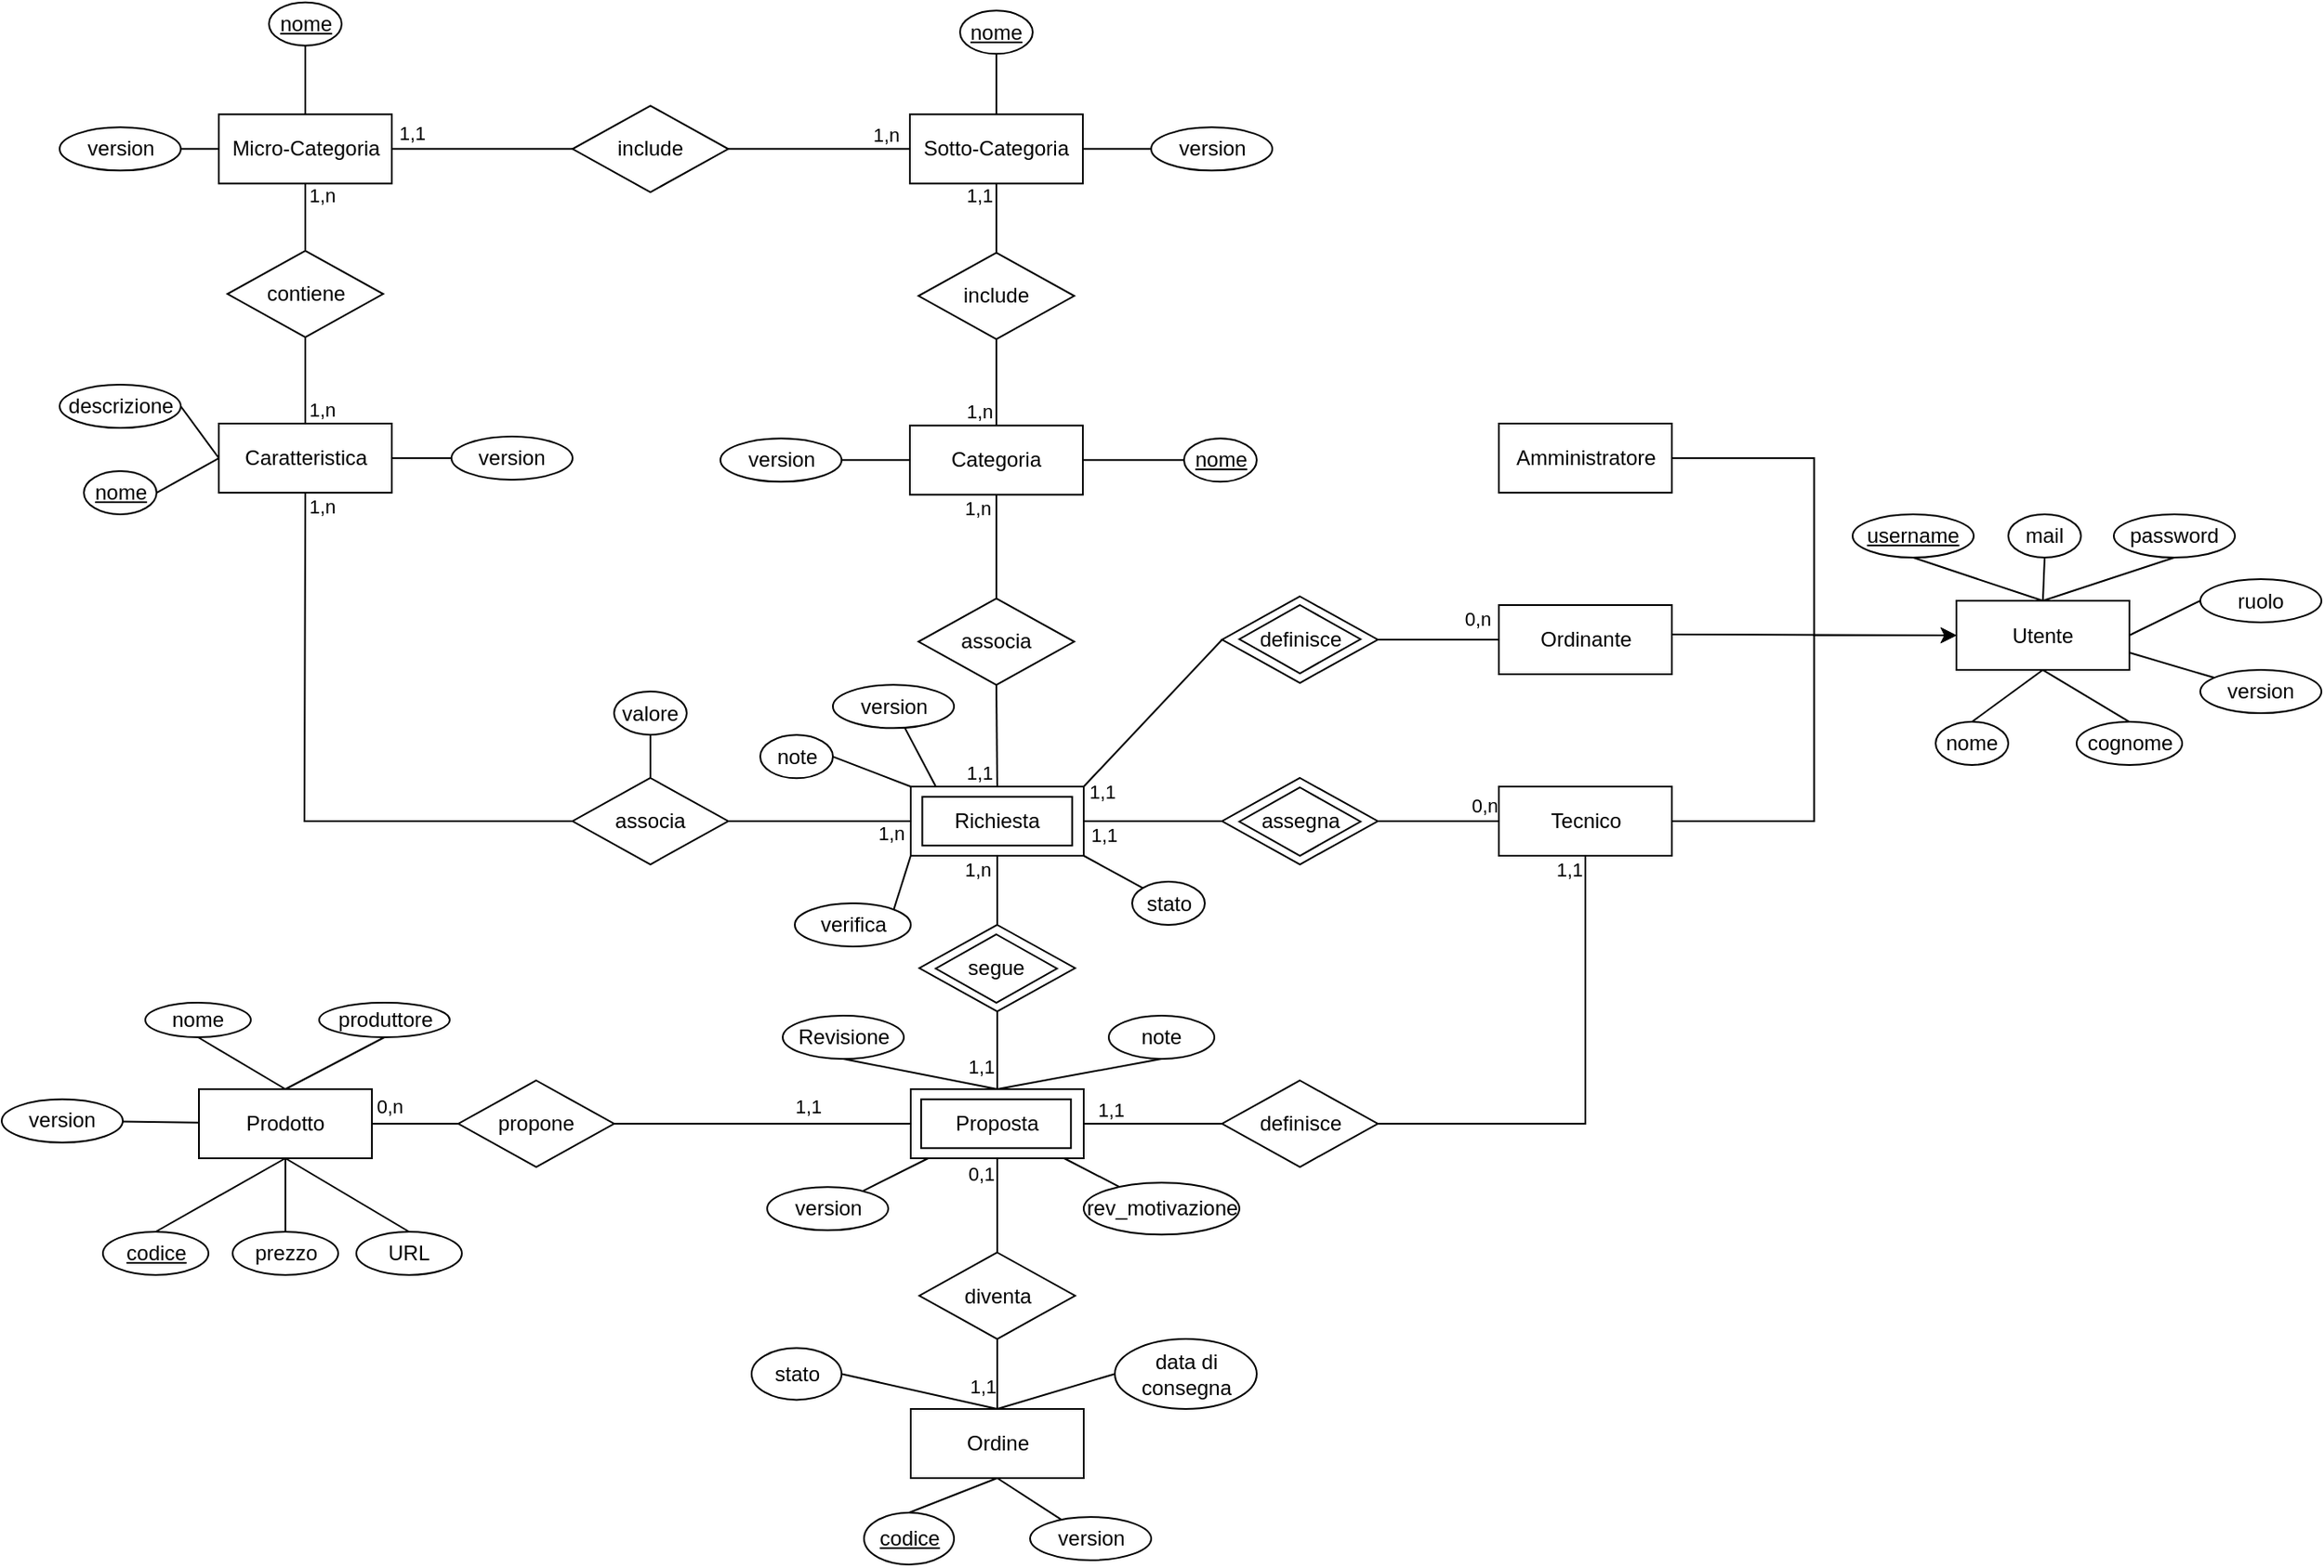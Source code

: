 <mxfile version="24.7.17">
  <diagram name="Pagina-1" id="HjIBQddtPdYiBKTeZB5s">
    <mxGraphModel dx="1717" dy="360" grid="1" gridSize="10" guides="1" tooltips="1" connect="1" arrows="1" fold="1" page="1" pageScale="1" pageWidth="827" pageHeight="1169" math="0" shadow="0">
      <root>
        <mxCell id="0" />
        <mxCell id="1" parent="0" />
        <mxCell id="Ong_fKqzArSQrVqp5oQf-133" value="" style="shape=rhombus;perimeter=rhombusPerimeter;whiteSpace=wrap;html=1;align=center;" parent="1" vertex="1">
          <mxGeometry x="605.5" y="380" width="90" height="50" as="geometry" />
        </mxCell>
        <mxCell id="Ong_fKqzArSQrVqp5oQf-252" style="edgeStyle=orthogonalEdgeStyle;rounded=0;orthogonalLoop=1;jettySize=auto;html=1;entryX=0;entryY=0.5;entryDx=0;entryDy=0;" parent="1" source="Ong_fKqzArSQrVqp5oQf-134" target="Ong_fKqzArSQrVqp5oQf-236" edge="1">
          <mxGeometry relative="1" as="geometry" />
        </mxCell>
        <mxCell id="Ong_fKqzArSQrVqp5oQf-134" value="Tecnico" style="whiteSpace=wrap;html=1;align=center;" parent="1" vertex="1">
          <mxGeometry x="765.5" y="490" width="100" height="40" as="geometry" />
        </mxCell>
        <mxCell id="Ong_fKqzArSQrVqp5oQf-135" value="" style="whiteSpace=wrap;html=1;align=center;" parent="1" vertex="1">
          <mxGeometry x="425.5" y="490" width="100" height="40" as="geometry" />
        </mxCell>
        <mxCell id="Ong_fKqzArSQrVqp5oQf-136" value="" style="whiteSpace=wrap;html=1;align=center;" parent="1" vertex="1">
          <mxGeometry x="425.5" y="665" width="100" height="40" as="geometry" />
        </mxCell>
        <mxCell id="Ong_fKqzArSQrVqp5oQf-137" value="Categoria" style="whiteSpace=wrap;html=1;align=center;" parent="1" vertex="1">
          <mxGeometry x="425" y="281.16" width="100" height="40" as="geometry" />
        </mxCell>
        <mxCell id="Ong_fKqzArSQrVqp5oQf-251" style="edgeStyle=orthogonalEdgeStyle;rounded=0;orthogonalLoop=1;jettySize=auto;html=1;entryX=0;entryY=0.5;entryDx=0;entryDy=0;" parent="1" target="Ong_fKqzArSQrVqp5oQf-236" edge="1">
          <mxGeometry relative="1" as="geometry">
            <mxPoint x="865.5" y="402" as="sourcePoint" />
            <mxPoint x="1030" y="399.51" as="targetPoint" />
          </mxGeometry>
        </mxCell>
        <mxCell id="Ong_fKqzArSQrVqp5oQf-138" value="Ordinante" style="whiteSpace=wrap;html=1;align=center;" parent="1" vertex="1">
          <mxGeometry x="765.5" y="385.01" width="100" height="40" as="geometry" />
        </mxCell>
        <mxCell id="Ong_fKqzArSQrVqp5oQf-139" value="definisce" style="shape=rhombus;perimeter=rhombusPerimeter;whiteSpace=wrap;html=1;align=center;" parent="1" vertex="1">
          <mxGeometry x="605.5" y="660" width="90" height="50" as="geometry" />
        </mxCell>
        <mxCell id="Ong_fKqzArSQrVqp5oQf-140" value="" style="shape=rhombus;perimeter=rhombusPerimeter;whiteSpace=wrap;html=1;align=center;" parent="1" vertex="1">
          <mxGeometry x="605.5" y="485" width="90" height="50" as="geometry" />
        </mxCell>
        <mxCell id="Ong_fKqzArSQrVqp5oQf-141" value="" style="endArrow=none;html=1;rounded=0;exitX=0;exitY=0.5;exitDx=0;exitDy=0;entryX=1;entryY=0.5;entryDx=0;entryDy=0;" parent="1" source="Ong_fKqzArSQrVqp5oQf-138" target="Ong_fKqzArSQrVqp5oQf-133" edge="1">
          <mxGeometry width="50" height="50" relative="1" as="geometry">
            <mxPoint x="769.32" y="430.026" as="sourcePoint" />
            <mxPoint x="856.998" y="420.005" as="targetPoint" />
          </mxGeometry>
        </mxCell>
        <mxCell id="Ong_fKqzArSQrVqp5oQf-142" value="0,n" style="edgeLabel;html=1;align=center;verticalAlign=middle;resizable=0;points=[];" parent="Ong_fKqzArSQrVqp5oQf-141" vertex="1" connectable="0">
          <mxGeometry x="0.08" relative="1" as="geometry">
            <mxPoint x="25" y="-12" as="offset" />
          </mxGeometry>
        </mxCell>
        <mxCell id="Ong_fKqzArSQrVqp5oQf-143" value="" style="endArrow=none;html=1;rounded=0;entryX=0;entryY=0.5;entryDx=0;entryDy=0;exitX=1;exitY=0;exitDx=0;exitDy=0;" parent="1" source="Ong_fKqzArSQrVqp5oQf-135" target="Ong_fKqzArSQrVqp5oQf-133" edge="1">
          <mxGeometry width="50" height="50" relative="1" as="geometry">
            <mxPoint x="927" y="395" as="sourcePoint" />
            <mxPoint x="857" y="495" as="targetPoint" />
          </mxGeometry>
        </mxCell>
        <mxCell id="Ong_fKqzArSQrVqp5oQf-144" value="1,1" style="edgeLabel;html=1;align=center;verticalAlign=middle;resizable=0;points=[];" parent="Ong_fKqzArSQrVqp5oQf-143" vertex="1" connectable="0">
          <mxGeometry x="-0.194" y="2" relative="1" as="geometry">
            <mxPoint x="-21" y="38" as="offset" />
          </mxGeometry>
        </mxCell>
        <mxCell id="Ong_fKqzArSQrVqp5oQf-145" value="" style="endArrow=none;html=1;rounded=0;entryX=1;entryY=0.5;entryDx=0;entryDy=0;exitX=0;exitY=0.5;exitDx=0;exitDy=0;" parent="1" source="Ong_fKqzArSQrVqp5oQf-140" target="Ong_fKqzArSQrVqp5oQf-135" edge="1">
          <mxGeometry width="50" height="50" relative="1" as="geometry">
            <mxPoint x="305.5" y="660" as="sourcePoint" />
            <mxPoint x="355.5" y="610" as="targetPoint" />
          </mxGeometry>
        </mxCell>
        <mxCell id="Ong_fKqzArSQrVqp5oQf-146" value="1,1" style="edgeLabel;html=1;align=center;verticalAlign=middle;resizable=0;points=[];" parent="Ong_fKqzArSQrVqp5oQf-145" vertex="1" connectable="0">
          <mxGeometry x="0.498" y="-3" relative="1" as="geometry">
            <mxPoint x="-9" y="11" as="offset" />
          </mxGeometry>
        </mxCell>
        <mxCell id="Ong_fKqzArSQrVqp5oQf-147" value="" style="endArrow=none;html=1;rounded=0;entryX=1;entryY=0.5;entryDx=0;entryDy=0;exitX=0;exitY=0.5;exitDx=0;exitDy=0;" parent="1" source="Ong_fKqzArSQrVqp5oQf-134" target="Ong_fKqzArSQrVqp5oQf-140" edge="1">
          <mxGeometry width="50" height="50" relative="1" as="geometry">
            <mxPoint x="545.5" y="670" as="sourcePoint" />
            <mxPoint x="595.5" y="620" as="targetPoint" />
          </mxGeometry>
        </mxCell>
        <mxCell id="Ong_fKqzArSQrVqp5oQf-148" value="0,n" style="edgeLabel;html=1;align=center;verticalAlign=middle;resizable=0;points=[];" parent="Ong_fKqzArSQrVqp5oQf-147" vertex="1" connectable="0">
          <mxGeometry x="-0.411" y="-2" relative="1" as="geometry">
            <mxPoint x="12" y="-7" as="offset" />
          </mxGeometry>
        </mxCell>
        <mxCell id="Ong_fKqzArSQrVqp5oQf-149" value="" style="endArrow=none;html=1;rounded=0;entryX=0.5;entryY=1;entryDx=0;entryDy=0;exitX=1;exitY=0.5;exitDx=0;exitDy=0;" parent="1" source="Ong_fKqzArSQrVqp5oQf-139" target="Ong_fKqzArSQrVqp5oQf-134" edge="1">
          <mxGeometry width="50" height="50" relative="1" as="geometry">
            <mxPoint x="565.5" y="670" as="sourcePoint" />
            <mxPoint x="615.5" y="620" as="targetPoint" />
            <Array as="points">
              <mxPoint x="815.5" y="685" />
            </Array>
          </mxGeometry>
        </mxCell>
        <mxCell id="Ong_fKqzArSQrVqp5oQf-150" value="" style="endArrow=none;html=1;rounded=0;entryX=0;entryY=0.5;entryDx=0;entryDy=0;exitX=1;exitY=0.5;exitDx=0;exitDy=0;" parent="1" source="Ong_fKqzArSQrVqp5oQf-136" target="Ong_fKqzArSQrVqp5oQf-139" edge="1">
          <mxGeometry width="50" height="50" relative="1" as="geometry">
            <mxPoint x="565.5" y="670" as="sourcePoint" />
            <mxPoint x="615.5" y="620" as="targetPoint" />
          </mxGeometry>
        </mxCell>
        <mxCell id="Ong_fKqzArSQrVqp5oQf-151" value="associa" style="shape=rhombus;perimeter=rhombusPerimeter;whiteSpace=wrap;html=1;align=center;" parent="1" vertex="1">
          <mxGeometry x="430" y="381.16" width="90" height="50" as="geometry" />
        </mxCell>
        <mxCell id="Ong_fKqzArSQrVqp5oQf-152" value="" style="endArrow=none;html=1;rounded=0;entryX=0.5;entryY=1;entryDx=0;entryDy=0;exitX=0.5;exitY=0;exitDx=0;exitDy=0;" parent="1" source="Ong_fKqzArSQrVqp5oQf-151" target="Ong_fKqzArSQrVqp5oQf-137" edge="1">
          <mxGeometry width="50" height="50" relative="1" as="geometry">
            <mxPoint x="406" y="631.16" as="sourcePoint" />
            <mxPoint x="456" y="581.16" as="targetPoint" />
          </mxGeometry>
        </mxCell>
        <mxCell id="Ong_fKqzArSQrVqp5oQf-153" value="" style="endArrow=none;html=1;rounded=0;entryX=0.5;entryY=1;entryDx=0;entryDy=0;exitX=0.5;exitY=0;exitDx=0;exitDy=0;" parent="1" source="Ong_fKqzArSQrVqp5oQf-135" target="Ong_fKqzArSQrVqp5oQf-151" edge="1">
          <mxGeometry width="50" height="50" relative="1" as="geometry">
            <mxPoint x="474.9" y="490.0" as="sourcePoint" />
            <mxPoint x="456" y="581.16" as="targetPoint" />
          </mxGeometry>
        </mxCell>
        <mxCell id="Ong_fKqzArSQrVqp5oQf-154" value="Caratteristica" style="whiteSpace=wrap;html=1;align=center;" parent="1" vertex="1">
          <mxGeometry x="25.5" y="280.01" width="100" height="40" as="geometry" />
        </mxCell>
        <mxCell id="Ong_fKqzArSQrVqp5oQf-155" value="contiene" style="shape=rhombus;perimeter=rhombusPerimeter;whiteSpace=wrap;html=1;align=center;" parent="1" vertex="1">
          <mxGeometry x="30.5" y="180.01" width="90" height="50" as="geometry" />
        </mxCell>
        <mxCell id="Ong_fKqzArSQrVqp5oQf-156" value="" style="endArrow=none;html=1;rounded=0;entryX=0;entryY=0.5;entryDx=0;entryDy=0;exitX=1;exitY=0.5;exitDx=0;exitDy=0;" parent="1" source="jBhF9IvUYUZAlV3ajCnv-2" target="Ong_fKqzArSQrVqp5oQf-185" edge="1">
          <mxGeometry width="50" height="50" relative="1" as="geometry">
            <mxPoint x="435.5" y="560" as="sourcePoint" />
            <mxPoint x="485.5" y="510" as="targetPoint" />
          </mxGeometry>
        </mxCell>
        <mxCell id="Ong_fKqzArSQrVqp5oQf-157" value="" style="endArrow=none;html=1;rounded=0;entryX=0.5;entryY=0;entryDx=0;entryDy=0;exitX=0.5;exitY=1;exitDx=0;exitDy=0;" parent="1" source="Ong_fKqzArSQrVqp5oQf-155" target="Ong_fKqzArSQrVqp5oQf-154" edge="1">
          <mxGeometry width="50" height="50" relative="1" as="geometry">
            <mxPoint x="295" y="200.01" as="sourcePoint" />
            <mxPoint x="345" y="200.01" as="targetPoint" />
          </mxGeometry>
        </mxCell>
        <mxCell id="Ong_fKqzArSQrVqp5oQf-158" value="" style="shape=rhombus;perimeter=rhombusPerimeter;whiteSpace=wrap;html=1;align=center;" parent="1" vertex="1">
          <mxGeometry x="430.5" y="570" width="90" height="50" as="geometry" />
        </mxCell>
        <mxCell id="Ong_fKqzArSQrVqp5oQf-159" value="" style="endArrow=none;html=1;rounded=0;entryX=0.5;entryY=0;entryDx=0;entryDy=0;exitX=0.5;exitY=1;exitDx=0;exitDy=0;" parent="1" source="Ong_fKqzArSQrVqp5oQf-135" target="Ong_fKqzArSQrVqp5oQf-158" edge="1">
          <mxGeometry width="50" height="50" relative="1" as="geometry">
            <mxPoint x="195.5" y="790" as="sourcePoint" />
            <mxPoint x="195.5" y="540" as="targetPoint" />
          </mxGeometry>
        </mxCell>
        <mxCell id="Ong_fKqzArSQrVqp5oQf-160" value="" style="endArrow=none;html=1;rounded=0;entryX=0.5;entryY=1;entryDx=0;entryDy=0;exitX=0.5;exitY=0;exitDx=0;exitDy=0;" parent="1" source="Ong_fKqzArSQrVqp5oQf-136" target="Ong_fKqzArSQrVqp5oQf-158" edge="1">
          <mxGeometry width="50" height="50" relative="1" as="geometry">
            <mxPoint x="490.5" y="620" as="sourcePoint" />
            <mxPoint x="490.5" y="680" as="targetPoint" />
          </mxGeometry>
        </mxCell>
        <mxCell id="Ong_fKqzArSQrVqp5oQf-250" style="edgeStyle=orthogonalEdgeStyle;rounded=0;orthogonalLoop=1;jettySize=auto;html=1;entryX=0;entryY=0.5;entryDx=0;entryDy=0;" parent="1" source="Ong_fKqzArSQrVqp5oQf-161" target="Ong_fKqzArSQrVqp5oQf-236" edge="1">
          <mxGeometry relative="1" as="geometry">
            <mxPoint x="963" y="410" as="targetPoint" />
          </mxGeometry>
        </mxCell>
        <mxCell id="Ong_fKqzArSQrVqp5oQf-161" value="Amministratore" style="whiteSpace=wrap;html=1;align=center;" parent="1" vertex="1">
          <mxGeometry x="765.5" y="280" width="100" height="40" as="geometry" />
        </mxCell>
        <mxCell id="Ong_fKqzArSQrVqp5oQf-162" value="1,1" style="edgeLabel;html=1;align=center;verticalAlign=middle;resizable=0;points=[];" parent="1" vertex="1" connectable="0">
          <mxGeometry x="804.5" y="541" as="geometry">
            <mxPoint x="1" y="-3" as="offset" />
          </mxGeometry>
        </mxCell>
        <mxCell id="Ong_fKqzArSQrVqp5oQf-163" value="1,1" style="edgeLabel;html=1;align=center;verticalAlign=middle;resizable=0;points=[];" parent="1" vertex="1" connectable="0">
          <mxGeometry x="539.5" y="680" as="geometry">
            <mxPoint x="1" y="-3" as="offset" />
          </mxGeometry>
        </mxCell>
        <mxCell id="Ong_fKqzArSQrVqp5oQf-164" value="1,1" style="edgeLabel;html=1;align=center;verticalAlign=middle;resizable=0;points=[];" parent="1" vertex="1" connectable="0">
          <mxGeometry x="464.5" y="655" as="geometry">
            <mxPoint x="1" y="-3" as="offset" />
          </mxGeometry>
        </mxCell>
        <mxCell id="Ong_fKqzArSQrVqp5oQf-165" value="1,n" style="edgeLabel;html=1;align=center;verticalAlign=middle;resizable=0;points=[];" parent="1" vertex="1" connectable="0">
          <mxGeometry x="469.5" y="539" as="geometry">
            <mxPoint x="-6" y="-1" as="offset" />
          </mxGeometry>
        </mxCell>
        <mxCell id="Ong_fKqzArSQrVqp5oQf-166" value="1,1" style="edgeLabel;html=1;align=center;verticalAlign=middle;resizable=0;points=[];" parent="1" vertex="1" connectable="0">
          <mxGeometry x="464" y="485.16" as="geometry">
            <mxPoint x="1" y="-3" as="offset" />
          </mxGeometry>
        </mxCell>
        <mxCell id="Ong_fKqzArSQrVqp5oQf-167" value="1,n" style="edgeLabel;html=1;align=center;verticalAlign=middle;resizable=0;points=[];" parent="1" vertex="1" connectable="0">
          <mxGeometry x="463" y="332.16" as="geometry">
            <mxPoint x="1" y="-3" as="offset" />
          </mxGeometry>
        </mxCell>
        <mxCell id="Ong_fKqzArSQrVqp5oQf-168" value="1,n" style="edgeLabel;html=1;align=center;verticalAlign=middle;resizable=0;points=[];" parent="1" vertex="1" connectable="0">
          <mxGeometry x="410" y="116.16" as="geometry">
            <mxPoint x="1" y="-3" as="offset" />
          </mxGeometry>
        </mxCell>
        <mxCell id="Ong_fKqzArSQrVqp5oQf-169" value="1,n" style="edgeLabel;html=1;align=center;verticalAlign=middle;resizable=0;points=[];" parent="1" vertex="1" connectable="0">
          <mxGeometry x="84" y="275.01" as="geometry">
            <mxPoint x="1" y="-3" as="offset" />
          </mxGeometry>
        </mxCell>
        <mxCell id="Ong_fKqzArSQrVqp5oQf-170" value="associa" style="shape=rhombus;perimeter=rhombusPerimeter;whiteSpace=wrap;html=1;align=center;" parent="1" vertex="1">
          <mxGeometry x="230" y="485" width="90" height="50" as="geometry" />
        </mxCell>
        <mxCell id="Ong_fKqzArSQrVqp5oQf-171" value="" style="endArrow=none;html=1;rounded=0;entryX=0.5;entryY=1;entryDx=0;entryDy=0;exitX=0;exitY=0.5;exitDx=0;exitDy=0;" parent="1" source="Ong_fKqzArSQrVqp5oQf-170" target="Ong_fKqzArSQrVqp5oQf-154" edge="1">
          <mxGeometry width="50" height="50" relative="1" as="geometry">
            <mxPoint x="199" y="735.01" as="sourcePoint" />
            <mxPoint x="75.0" y="420.01" as="targetPoint" />
            <Array as="points">
              <mxPoint x="75" y="510.01" />
            </Array>
          </mxGeometry>
        </mxCell>
        <mxCell id="Ong_fKqzArSQrVqp5oQf-173" value="Revisione" style="ellipse;whiteSpace=wrap;html=1;align=center;" parent="1" vertex="1">
          <mxGeometry x="351.5" y="622.5" width="70" height="25" as="geometry" />
        </mxCell>
        <mxCell id="Ong_fKqzArSQrVqp5oQf-174" value="" style="endArrow=none;html=1;rounded=0;entryX=0.5;entryY=1;entryDx=0;entryDy=0;exitX=0.5;exitY=0;exitDx=0;exitDy=0;" parent="1" source="Ong_fKqzArSQrVqp5oQf-136" target="Ong_fKqzArSQrVqp5oQf-173" edge="1">
          <mxGeometry width="50" height="50" relative="1" as="geometry">
            <mxPoint x="475.5" y="590" as="sourcePoint" />
            <mxPoint x="525.5" y="540" as="targetPoint" />
          </mxGeometry>
        </mxCell>
        <mxCell id="Ong_fKqzArSQrVqp5oQf-175" value="1,n" style="edgeLabel;html=1;align=center;verticalAlign=middle;resizable=0;points=[];" parent="1" vertex="1" connectable="0">
          <mxGeometry x="84" y="330.52" as="geometry">
            <mxPoint x="1" y="-3" as="offset" />
          </mxGeometry>
        </mxCell>
        <mxCell id="Ong_fKqzArSQrVqp5oQf-176" value="1,n" style="edgeLabel;html=1;align=center;verticalAlign=middle;resizable=0;points=[];" parent="1" vertex="1" connectable="0">
          <mxGeometry x="412.5" y="520" as="geometry">
            <mxPoint x="1" y="-3" as="offset" />
          </mxGeometry>
        </mxCell>
        <mxCell id="Ong_fKqzArSQrVqp5oQf-177" value="nome" style="ellipse;whiteSpace=wrap;html=1;align=center;fontStyle=4" parent="1" vertex="1">
          <mxGeometry x="583.5" y="288.66" width="42" height="25" as="geometry" />
        </mxCell>
        <mxCell id="Ong_fKqzArSQrVqp5oQf-178" value="" style="endArrow=none;html=1;rounded=0;exitX=1;exitY=0.5;exitDx=0;exitDy=0;entryX=0;entryY=0.5;entryDx=0;entryDy=0;" parent="1" source="Ong_fKqzArSQrVqp5oQf-137" target="Ong_fKqzArSQrVqp5oQf-177" edge="1">
          <mxGeometry width="50" height="50" relative="1" as="geometry">
            <mxPoint x="640" y="261.16" as="sourcePoint" />
            <mxPoint x="586.0" y="301.16" as="targetPoint" />
          </mxGeometry>
        </mxCell>
        <mxCell id="Ong_fKqzArSQrVqp5oQf-179" value="nome" style="ellipse;whiteSpace=wrap;html=1;align=center;fontStyle=4" parent="1" vertex="1">
          <mxGeometry x="-52.5" y="307.52" width="42" height="25" as="geometry" />
        </mxCell>
        <mxCell id="Ong_fKqzArSQrVqp5oQf-180" value="" style="endArrow=none;html=1;rounded=0;exitX=0;exitY=0.5;exitDx=0;exitDy=0;entryX=1;entryY=0.5;entryDx=0;entryDy=0;" parent="1" source="Ong_fKqzArSQrVqp5oQf-154" target="Ong_fKqzArSQrVqp5oQf-179" edge="1">
          <mxGeometry width="50" height="50" relative="1" as="geometry">
            <mxPoint x="75" y="305.01" as="sourcePoint" />
            <mxPoint x="194" y="305.01" as="targetPoint" />
          </mxGeometry>
        </mxCell>
        <mxCell id="Ong_fKqzArSQrVqp5oQf-181" value="valore" style="ellipse;whiteSpace=wrap;html=1;align=center;" parent="1" vertex="1">
          <mxGeometry x="254" y="435.01" width="42" height="25" as="geometry" />
        </mxCell>
        <mxCell id="Ong_fKqzArSQrVqp5oQf-182" value="" style="endArrow=none;html=1;rounded=0;exitX=0.5;exitY=0;exitDx=0;exitDy=0;entryX=0.5;entryY=1;entryDx=0;entryDy=0;" parent="1" source="Ong_fKqzArSQrVqp5oQf-170" target="Ong_fKqzArSQrVqp5oQf-181" edge="1">
          <mxGeometry width="50" height="50" relative="1" as="geometry">
            <mxPoint x="290" y="500.01" as="sourcePoint" />
            <mxPoint x="485" y="510.01" as="targetPoint" />
          </mxGeometry>
        </mxCell>
        <mxCell id="Ong_fKqzArSQrVqp5oQf-183" value="verifica" style="ellipse;whiteSpace=wrap;html=1;align=center;" parent="1" vertex="1">
          <mxGeometry x="358.5" y="557.49" width="67" height="25" as="geometry" />
        </mxCell>
        <mxCell id="Ong_fKqzArSQrVqp5oQf-184" value="" style="endArrow=none;html=1;rounded=0;exitX=1;exitY=0;exitDx=0;exitDy=0;entryX=0;entryY=1;entryDx=0;entryDy=0;" parent="1" source="Ong_fKqzArSQrVqp5oQf-183" target="Ong_fKqzArSQrVqp5oQf-135" edge="1">
          <mxGeometry width="50" height="50" relative="1" as="geometry">
            <mxPoint x="825.5" y="500" as="sourcePoint" />
            <mxPoint x="825.5" y="465" as="targetPoint" />
          </mxGeometry>
        </mxCell>
        <mxCell id="Ong_fKqzArSQrVqp5oQf-185" value="Sotto-Categoria" style="whiteSpace=wrap;html=1;align=center;" parent="1" vertex="1">
          <mxGeometry x="425" y="101.16" width="100" height="40" as="geometry" />
        </mxCell>
        <mxCell id="Ong_fKqzArSQrVqp5oQf-186" value="nome" style="ellipse;whiteSpace=wrap;html=1;align=center;fontStyle=4" parent="1" vertex="1">
          <mxGeometry x="454" y="41.16" width="42" height="25" as="geometry" />
        </mxCell>
        <mxCell id="Ong_fKqzArSQrVqp5oQf-187" value="" style="endArrow=none;html=1;rounded=0;exitX=0.5;exitY=0;exitDx=0;exitDy=0;entryX=0.5;entryY=1;entryDx=0;entryDy=0;" parent="1" source="Ong_fKqzArSQrVqp5oQf-185" target="Ong_fKqzArSQrVqp5oQf-186" edge="1">
          <mxGeometry width="50" height="50" relative="1" as="geometry">
            <mxPoint x="549.5" y="126.16" as="sourcePoint" />
            <mxPoint x="694.5" y="116.16" as="targetPoint" />
          </mxGeometry>
        </mxCell>
        <mxCell id="Ong_fKqzArSQrVqp5oQf-188" value="descrizione" style="ellipse;whiteSpace=wrap;html=1;align=center;" parent="1" vertex="1">
          <mxGeometry x="-66.5" y="257.51" width="70" height="25" as="geometry" />
        </mxCell>
        <mxCell id="Ong_fKqzArSQrVqp5oQf-189" value="" style="endArrow=none;html=1;rounded=0;entryX=1;entryY=0.5;entryDx=0;entryDy=0;exitX=0;exitY=0.5;exitDx=0;exitDy=0;" parent="1" source="Ong_fKqzArSQrVqp5oQf-154" target="Ong_fKqzArSQrVqp5oQf-188" edge="1">
          <mxGeometry width="50" height="50" relative="1" as="geometry">
            <mxPoint x="315" y="495.01" as="sourcePoint" />
            <mxPoint x="365" y="445.01" as="targetPoint" />
          </mxGeometry>
        </mxCell>
        <mxCell id="Ong_fKqzArSQrVqp5oQf-190" value="note" style="ellipse;whiteSpace=wrap;html=1;align=center;" parent="1" vertex="1">
          <mxGeometry x="540" y="622.5" width="61" height="25" as="geometry" />
        </mxCell>
        <mxCell id="Ong_fKqzArSQrVqp5oQf-191" value="" style="endArrow=none;html=1;rounded=0;exitX=0.5;exitY=1;exitDx=0;exitDy=0;entryX=0.5;entryY=0;entryDx=0;entryDy=0;" parent="1" source="Ong_fKqzArSQrVqp5oQf-190" target="Ong_fKqzArSQrVqp5oQf-136" edge="1">
          <mxGeometry width="50" height="50" relative="1" as="geometry">
            <mxPoint x="245.5" y="590" as="sourcePoint" />
            <mxPoint x="204.5" y="620" as="targetPoint" />
          </mxGeometry>
        </mxCell>
        <mxCell id="Ong_fKqzArSQrVqp5oQf-192" value="rev_motivazione" style="ellipse;whiteSpace=wrap;html=1;align=center;" parent="1" vertex="1">
          <mxGeometry x="525.5" y="719.13" width="90" height="30" as="geometry" />
        </mxCell>
        <mxCell id="Ong_fKqzArSQrVqp5oQf-193" value="" style="endArrow=none;html=1;rounded=0;" parent="1" source="Ong_fKqzArSQrVqp5oQf-192" target="Ong_fKqzArSQrVqp5oQf-136" edge="1">
          <mxGeometry width="50" height="50" relative="1" as="geometry">
            <mxPoint x="485.5" y="715" as="sourcePoint" />
            <mxPoint x="465.5" y="783" as="targetPoint" />
          </mxGeometry>
        </mxCell>
        <mxCell id="Ong_fKqzArSQrVqp5oQf-194" value="note" style="ellipse;whiteSpace=wrap;html=1;align=center;" parent="1" vertex="1">
          <mxGeometry x="338.5" y="460.16" width="42" height="25" as="geometry" />
        </mxCell>
        <mxCell id="Ong_fKqzArSQrVqp5oQf-195" value="" style="endArrow=none;html=1;rounded=0;exitX=1;exitY=0.5;exitDx=0;exitDy=0;entryX=0;entryY=0;entryDx=0;entryDy=0;" parent="1" source="Ong_fKqzArSQrVqp5oQf-194" target="Ong_fKqzArSQrVqp5oQf-135" edge="1">
          <mxGeometry width="50" height="50" relative="1" as="geometry">
            <mxPoint x="601.5" y="475" as="sourcePoint" />
            <mxPoint x="535.5" y="500" as="targetPoint" />
          </mxGeometry>
        </mxCell>
        <mxCell id="Ong_fKqzArSQrVqp5oQf-196" value="stato" style="ellipse;whiteSpace=wrap;html=1;align=center;" parent="1" vertex="1">
          <mxGeometry x="553.5" y="545" width="42" height="25" as="geometry" />
        </mxCell>
        <mxCell id="Ong_fKqzArSQrVqp5oQf-197" value="" style="endArrow=none;html=1;rounded=0;exitX=1;exitY=1;exitDx=0;exitDy=0;entryX=0;entryY=0;entryDx=0;entryDy=0;" parent="1" source="Ong_fKqzArSQrVqp5oQf-135" target="Ong_fKqzArSQrVqp5oQf-196" edge="1">
          <mxGeometry width="50" height="50" relative="1" as="geometry">
            <mxPoint x="395.5" y="475" as="sourcePoint" />
            <mxPoint x="435.5" y="500" as="targetPoint" />
          </mxGeometry>
        </mxCell>
        <mxCell id="Ong_fKqzArSQrVqp5oQf-198" value="include" style="shape=rhombus;perimeter=rhombusPerimeter;whiteSpace=wrap;html=1;align=center;" parent="1" vertex="1">
          <mxGeometry x="430" y="181.16" width="90" height="50" as="geometry" />
        </mxCell>
        <mxCell id="Ong_fKqzArSQrVqp5oQf-199" value="" style="endArrow=none;html=1;rounded=0;entryX=0.5;entryY=1;entryDx=0;entryDy=0;exitX=0.5;exitY=0;exitDx=0;exitDy=0;" parent="1" source="Ong_fKqzArSQrVqp5oQf-198" target="Ong_fKqzArSQrVqp5oQf-185" edge="1">
          <mxGeometry width="50" height="50" relative="1" as="geometry">
            <mxPoint x="662" y="491.16" as="sourcePoint" />
            <mxPoint x="731" y="181.16" as="targetPoint" />
          </mxGeometry>
        </mxCell>
        <mxCell id="Ong_fKqzArSQrVqp5oQf-200" value="" style="endArrow=none;html=1;rounded=0;entryX=0.5;entryY=1;entryDx=0;entryDy=0;exitX=0.5;exitY=0;exitDx=0;exitDy=0;" parent="1" source="Ong_fKqzArSQrVqp5oQf-137" target="Ong_fKqzArSQrVqp5oQf-198" edge="1">
          <mxGeometry width="50" height="50" relative="1" as="geometry">
            <mxPoint x="731" y="350.16" as="sourcePoint" />
            <mxPoint x="712" y="441.16" as="targetPoint" />
          </mxGeometry>
        </mxCell>
        <mxCell id="Ong_fKqzArSQrVqp5oQf-201" value="1,n" style="edgeLabel;html=1;align=center;verticalAlign=middle;resizable=0;points=[];" parent="1" vertex="1" connectable="0">
          <mxGeometry x="464" y="276.16" as="geometry">
            <mxPoint x="1" y="-3" as="offset" />
          </mxGeometry>
        </mxCell>
        <mxCell id="Ong_fKqzArSQrVqp5oQf-202" value="1,1" style="edgeLabel;html=1;align=center;verticalAlign=middle;resizable=0;points=[];" parent="1" vertex="1" connectable="0">
          <mxGeometry x="464" y="151.16" as="geometry">
            <mxPoint x="1" y="-3" as="offset" />
          </mxGeometry>
        </mxCell>
        <mxCell id="Ong_fKqzArSQrVqp5oQf-203" value="Prodotto" style="whiteSpace=wrap;html=1;align=center;" parent="1" vertex="1">
          <mxGeometry x="14" y="665" width="100" height="40" as="geometry" />
        </mxCell>
        <mxCell id="Ong_fKqzArSQrVqp5oQf-204" value="nome" style="ellipse;whiteSpace=wrap;html=1;align=center;" parent="1" vertex="1">
          <mxGeometry x="-17" y="615" width="61" height="20" as="geometry" />
        </mxCell>
        <mxCell id="Ong_fKqzArSQrVqp5oQf-205" value="produttore" style="ellipse;whiteSpace=wrap;html=1;align=center;" parent="1" vertex="1">
          <mxGeometry x="83.5" y="615" width="75.5" height="20" as="geometry" />
        </mxCell>
        <mxCell id="Ong_fKqzArSQrVqp5oQf-206" value="codice" style="ellipse;whiteSpace=wrap;html=1;align=center;fontStyle=4" parent="1" vertex="1">
          <mxGeometry x="-41.5" y="747.5" width="61" height="25" as="geometry" />
        </mxCell>
        <mxCell id="Ong_fKqzArSQrVqp5oQf-207" value="prezzo" style="ellipse;whiteSpace=wrap;html=1;align=center;" parent="1" vertex="1">
          <mxGeometry x="33.5" y="747.5" width="61" height="25" as="geometry" />
        </mxCell>
        <mxCell id="Ong_fKqzArSQrVqp5oQf-208" value="URL" style="ellipse;whiteSpace=wrap;html=1;align=center;" parent="1" vertex="1">
          <mxGeometry x="105" y="747.5" width="61" height="25" as="geometry" />
        </mxCell>
        <mxCell id="Ong_fKqzArSQrVqp5oQf-209" value="" style="endArrow=none;html=1;rounded=0;exitX=0.5;exitY=0;exitDx=0;exitDy=0;entryX=0.5;entryY=1;entryDx=0;entryDy=0;" parent="1" source="Ong_fKqzArSQrVqp5oQf-203" target="Ong_fKqzArSQrVqp5oQf-205" edge="1">
          <mxGeometry width="50" height="50" relative="1" as="geometry">
            <mxPoint x="-206" y="550" as="sourcePoint" />
            <mxPoint x="-247" y="580" as="targetPoint" />
          </mxGeometry>
        </mxCell>
        <mxCell id="Ong_fKqzArSQrVqp5oQf-210" value="" style="endArrow=none;html=1;rounded=0;exitX=0.5;exitY=1;exitDx=0;exitDy=0;entryX=0.5;entryY=0;entryDx=0;entryDy=0;" parent="1" source="Ong_fKqzArSQrVqp5oQf-203" target="Ong_fKqzArSQrVqp5oQf-206" edge="1">
          <mxGeometry width="50" height="50" relative="1" as="geometry">
            <mxPoint x="-196" y="560" as="sourcePoint" />
            <mxPoint x="-237" y="590" as="targetPoint" />
          </mxGeometry>
        </mxCell>
        <mxCell id="Ong_fKqzArSQrVqp5oQf-211" value="" style="endArrow=none;html=1;rounded=0;exitX=0.5;exitY=0;exitDx=0;exitDy=0;entryX=0.5;entryY=1;entryDx=0;entryDy=0;" parent="1" source="Ong_fKqzArSQrVqp5oQf-207" target="Ong_fKqzArSQrVqp5oQf-203" edge="1">
          <mxGeometry width="50" height="50" relative="1" as="geometry">
            <mxPoint x="-186" y="570" as="sourcePoint" />
            <mxPoint x="-227" y="600" as="targetPoint" />
          </mxGeometry>
        </mxCell>
        <mxCell id="Ong_fKqzArSQrVqp5oQf-212" value="" style="endArrow=none;html=1;rounded=0;exitX=0.5;exitY=1;exitDx=0;exitDy=0;entryX=0.5;entryY=0;entryDx=0;entryDy=0;" parent="1" source="Ong_fKqzArSQrVqp5oQf-203" target="Ong_fKqzArSQrVqp5oQf-208" edge="1">
          <mxGeometry width="50" height="50" relative="1" as="geometry">
            <mxPoint x="-176" y="580" as="sourcePoint" />
            <mxPoint x="-217" y="610" as="targetPoint" />
          </mxGeometry>
        </mxCell>
        <mxCell id="Ong_fKqzArSQrVqp5oQf-213" value="propone" style="shape=rhombus;perimeter=rhombusPerimeter;whiteSpace=wrap;html=1;align=center;" parent="1" vertex="1">
          <mxGeometry x="164" y="660" width="90" height="50" as="geometry" />
        </mxCell>
        <mxCell id="Ong_fKqzArSQrVqp5oQf-214" value="" style="endArrow=none;html=1;rounded=0;exitX=1;exitY=0.5;exitDx=0;exitDy=0;entryX=0;entryY=0.5;entryDx=0;entryDy=0;" parent="1" source="Ong_fKqzArSQrVqp5oQf-203" target="Ong_fKqzArSQrVqp5oQf-213" edge="1">
          <mxGeometry width="50" height="50" relative="1" as="geometry">
            <mxPoint x="114" y="685" as="sourcePoint" />
            <mxPoint x="233.998" y="754.995" as="targetPoint" />
          </mxGeometry>
        </mxCell>
        <mxCell id="Ong_fKqzArSQrVqp5oQf-215" value="0,n" style="edgeLabel;html=1;align=center;verticalAlign=middle;resizable=0;points=[];" parent="Ong_fKqzArSQrVqp5oQf-214" vertex="1" connectable="0">
          <mxGeometry x="0.08" relative="1" as="geometry">
            <mxPoint x="-17" y="-10" as="offset" />
          </mxGeometry>
        </mxCell>
        <mxCell id="Ong_fKqzArSQrVqp5oQf-216" value="" style="endArrow=none;html=1;rounded=0;entryX=1;entryY=0.5;entryDx=0;entryDy=0;exitX=0;exitY=0.5;exitDx=0;exitDy=0;" parent="1" source="Ong_fKqzArSQrVqp5oQf-136" target="Ong_fKqzArSQrVqp5oQf-213" edge="1">
          <mxGeometry width="50" height="50" relative="1" as="geometry">
            <mxPoint x="425.5" y="685" as="sourcePoint" />
            <mxPoint x="355.5" y="785" as="targetPoint" />
          </mxGeometry>
        </mxCell>
        <mxCell id="Ong_fKqzArSQrVqp5oQf-217" value="1,1" style="edgeLabel;html=1;align=center;verticalAlign=middle;resizable=0;points=[];" parent="Ong_fKqzArSQrVqp5oQf-216" vertex="1" connectable="0">
          <mxGeometry x="-0.194" y="2" relative="1" as="geometry">
            <mxPoint x="9" y="-12" as="offset" />
          </mxGeometry>
        </mxCell>
        <mxCell id="Ong_fKqzArSQrVqp5oQf-218" value="" style="endArrow=none;html=1;rounded=0;entryX=0.5;entryY=1;entryDx=0;entryDy=0;exitX=0.5;exitY=0;exitDx=0;exitDy=0;" parent="1" source="Ong_fKqzArSQrVqp5oQf-203" target="Ong_fKqzArSQrVqp5oQf-204" edge="1">
          <mxGeometry width="50" height="50" relative="1" as="geometry">
            <mxPoint x="64" y="640" as="sourcePoint" />
            <mxPoint x="131" y="645" as="targetPoint" />
          </mxGeometry>
        </mxCell>
        <mxCell id="Ong_fKqzArSQrVqp5oQf-219" value="definisce" style="shape=rhombus;perimeter=rhombusPerimeter;whiteSpace=wrap;html=1;align=center;" parent="1" vertex="1">
          <mxGeometry x="615.5" y="385" width="70" height="39.5" as="geometry" />
        </mxCell>
        <mxCell id="Ong_fKqzArSQrVqp5oQf-220" value="assegna" style="shape=rhombus;perimeter=rhombusPerimeter;whiteSpace=wrap;html=1;align=center;" parent="1" vertex="1">
          <mxGeometry x="615.5" y="490.5" width="70" height="39.5" as="geometry" />
        </mxCell>
        <mxCell id="Ong_fKqzArSQrVqp5oQf-221" value="Richiesta" style="whiteSpace=wrap;html=1;align=center;" parent="1" vertex="1">
          <mxGeometry x="432.19" y="495.87" width="86.62" height="28.25" as="geometry" />
        </mxCell>
        <mxCell id="Ong_fKqzArSQrVqp5oQf-222" value="Proposta" style="whiteSpace=wrap;html=1;align=center;" parent="1" vertex="1">
          <mxGeometry x="431.5" y="670.88" width="86.62" height="28.25" as="geometry" />
        </mxCell>
        <mxCell id="Ong_fKqzArSQrVqp5oQf-223" value="segue" style="shape=rhombus;perimeter=rhombusPerimeter;whiteSpace=wrap;html=1;align=center;" parent="1" vertex="1">
          <mxGeometry x="440" y="575.5" width="70" height="39.5" as="geometry" />
        </mxCell>
        <mxCell id="Ong_fKqzArSQrVqp5oQf-224" value="Ordine" style="whiteSpace=wrap;html=1;align=center;" parent="1" vertex="1">
          <mxGeometry x="425.5" y="850" width="100" height="40" as="geometry" />
        </mxCell>
        <mxCell id="Ong_fKqzArSQrVqp5oQf-225" value="diventa" style="shape=rhombus;perimeter=rhombusPerimeter;whiteSpace=wrap;html=1;align=center;" parent="1" vertex="1">
          <mxGeometry x="430.5" y="759.5" width="90" height="50" as="geometry" />
        </mxCell>
        <mxCell id="Ong_fKqzArSQrVqp5oQf-226" value="" style="endArrow=none;html=1;rounded=0;entryX=0.5;entryY=0;entryDx=0;entryDy=0;exitX=0.5;exitY=1;exitDx=0;exitDy=0;" parent="1" source="Ong_fKqzArSQrVqp5oQf-136" target="Ong_fKqzArSQrVqp5oQf-225" edge="1">
          <mxGeometry width="50" height="50" relative="1" as="geometry">
            <mxPoint x="535.5" y="695" as="sourcePoint" />
            <mxPoint x="605.5" y="695" as="targetPoint" />
          </mxGeometry>
        </mxCell>
        <mxCell id="Ong_fKqzArSQrVqp5oQf-227" value="" style="endArrow=none;html=1;rounded=0;entryX=0.5;entryY=1;entryDx=0;entryDy=0;exitX=0.5;exitY=0;exitDx=0;exitDy=0;" parent="1" source="Ong_fKqzArSQrVqp5oQf-224" target="Ong_fKqzArSQrVqp5oQf-225" edge="1">
          <mxGeometry width="50" height="50" relative="1" as="geometry">
            <mxPoint x="485.5" y="715" as="sourcePoint" />
            <mxPoint x="485.5" y="783" as="targetPoint" />
          </mxGeometry>
        </mxCell>
        <mxCell id="Ong_fKqzArSQrVqp5oQf-228" value="data di consegna" style="ellipse;whiteSpace=wrap;html=1;align=center;" parent="1" vertex="1">
          <mxGeometry x="543.5" y="809.5" width="82" height="40.5" as="geometry" />
        </mxCell>
        <mxCell id="Ong_fKqzArSQrVqp5oQf-229" value="stato" style="ellipse;whiteSpace=wrap;html=1;align=center;" parent="1" vertex="1">
          <mxGeometry x="333.5" y="814.75" width="52" height="30" as="geometry" />
        </mxCell>
        <mxCell id="Ong_fKqzArSQrVqp5oQf-230" value="" style="endArrow=none;html=1;rounded=0;entryX=1;entryY=0.5;entryDx=0;entryDy=0;exitX=0.5;exitY=0;exitDx=0;exitDy=0;" parent="1" source="Ong_fKqzArSQrVqp5oQf-224" target="Ong_fKqzArSQrVqp5oQf-229" edge="1">
          <mxGeometry width="50" height="50" relative="1" as="geometry">
            <mxPoint x="435.5" y="695" as="sourcePoint" />
            <mxPoint x="385.5" y="695" as="targetPoint" />
          </mxGeometry>
        </mxCell>
        <mxCell id="Ong_fKqzArSQrVqp5oQf-231" value="0,1" style="edgeLabel;html=1;align=center;verticalAlign=middle;resizable=0;points=[];" parent="Ong_fKqzArSQrVqp5oQf-230" vertex="1" connectable="0">
          <mxGeometry x="-0.194" y="2" relative="1" as="geometry">
            <mxPoint x="27" y="-130" as="offset" />
          </mxGeometry>
        </mxCell>
        <mxCell id="Ong_fKqzArSQrVqp5oQf-232" value="" style="endArrow=none;html=1;rounded=0;entryX=0.5;entryY=0;entryDx=0;entryDy=0;exitX=0;exitY=0.5;exitDx=0;exitDy=0;" parent="1" source="Ong_fKqzArSQrVqp5oQf-228" target="Ong_fKqzArSQrVqp5oQf-224" edge="1">
          <mxGeometry width="50" height="50" relative="1" as="geometry">
            <mxPoint x="485.5" y="860" as="sourcePoint" />
            <mxPoint x="395.5" y="840" as="targetPoint" />
          </mxGeometry>
        </mxCell>
        <mxCell id="Ong_fKqzArSQrVqp5oQf-233" value="1,1" style="edgeLabel;html=1;align=center;verticalAlign=middle;resizable=0;points=[];" parent="Ong_fKqzArSQrVqp5oQf-232" vertex="1" connectable="0">
          <mxGeometry x="-0.194" y="2" relative="1" as="geometry">
            <mxPoint x="-50" y="-3" as="offset" />
          </mxGeometry>
        </mxCell>
        <mxCell id="Ong_fKqzArSQrVqp5oQf-234" value="&lt;u&gt;codice&lt;/u&gt;" style="ellipse;whiteSpace=wrap;html=1;align=center;" parent="1" vertex="1">
          <mxGeometry x="398.5" y="910" width="52" height="30" as="geometry" />
        </mxCell>
        <mxCell id="Ong_fKqzArSQrVqp5oQf-235" value="" style="endArrow=none;html=1;rounded=0;entryX=0.5;entryY=1;entryDx=0;entryDy=0;exitX=0.5;exitY=0;exitDx=0;exitDy=0;" parent="1" source="Ong_fKqzArSQrVqp5oQf-234" target="Ong_fKqzArSQrVqp5oQf-224" edge="1">
          <mxGeometry width="50" height="50" relative="1" as="geometry">
            <mxPoint x="485.5" y="715" as="sourcePoint" />
            <mxPoint x="485.5" y="770" as="targetPoint" />
          </mxGeometry>
        </mxCell>
        <mxCell id="Ong_fKqzArSQrVqp5oQf-236" value="Utente" style="whiteSpace=wrap;html=1;align=center;" parent="1" vertex="1">
          <mxGeometry x="1030" y="382.51" width="100" height="40" as="geometry" />
        </mxCell>
        <mxCell id="Ong_fKqzArSQrVqp5oQf-239" value="username" style="ellipse;whiteSpace=wrap;html=1;align=center;fontStyle=4" parent="1" vertex="1">
          <mxGeometry x="970" y="332.51" width="70" height="25" as="geometry" />
        </mxCell>
        <mxCell id="Ong_fKqzArSQrVqp5oQf-240" value="password" style="ellipse;whiteSpace=wrap;html=1;align=center;" parent="1" vertex="1">
          <mxGeometry x="1121" y="332.51" width="70" height="25" as="geometry" />
        </mxCell>
        <mxCell id="Ong_fKqzArSQrVqp5oQf-241" value="" style="endArrow=none;html=1;rounded=0;exitX=0.5;exitY=0;exitDx=0;exitDy=0;entryX=0.5;entryY=1;entryDx=0;entryDy=0;" parent="1" source="Ong_fKqzArSQrVqp5oQf-236" target="Ong_fKqzArSQrVqp5oQf-239" edge="1">
          <mxGeometry width="50" height="50" relative="1" as="geometry">
            <mxPoint x="1140" y="412.51" as="sourcePoint" />
            <mxPoint x="1190" y="412.51" as="targetPoint" />
          </mxGeometry>
        </mxCell>
        <mxCell id="Ong_fKqzArSQrVqp5oQf-242" value="" style="endArrow=none;html=1;rounded=0;exitX=0.5;exitY=1;exitDx=0;exitDy=0;entryX=0.5;entryY=0;entryDx=0;entryDy=0;" parent="1" source="Ong_fKqzArSQrVqp5oQf-240" target="Ong_fKqzArSQrVqp5oQf-236" edge="1">
          <mxGeometry width="50" height="50" relative="1" as="geometry">
            <mxPoint x="1090" y="392.51" as="sourcePoint" />
            <mxPoint x="1037" y="367.51" as="targetPoint" />
          </mxGeometry>
        </mxCell>
        <mxCell id="Ong_fKqzArSQrVqp5oQf-243" value="mail" style="ellipse;whiteSpace=wrap;html=1;align=center;" parent="1" vertex="1">
          <mxGeometry x="1060" y="332.51" width="42" height="25" as="geometry" />
        </mxCell>
        <mxCell id="Ong_fKqzArSQrVqp5oQf-244" value="" style="endArrow=none;html=1;rounded=0;exitX=0.5;exitY=0;exitDx=0;exitDy=0;entryX=0.5;entryY=1;entryDx=0;entryDy=0;" parent="1" source="Ong_fKqzArSQrVqp5oQf-236" target="Ong_fKqzArSQrVqp5oQf-243" edge="1">
          <mxGeometry width="50" height="50" relative="1" as="geometry">
            <mxPoint x="1000" y="382.51" as="sourcePoint" />
            <mxPoint x="1110" y="412.51" as="targetPoint" />
          </mxGeometry>
        </mxCell>
        <mxCell id="Ong_fKqzArSQrVqp5oQf-245" value="nome" style="ellipse;whiteSpace=wrap;html=1;align=center;" parent="1" vertex="1">
          <mxGeometry x="1018" y="452.51" width="42" height="25" as="geometry" />
        </mxCell>
        <mxCell id="Ong_fKqzArSQrVqp5oQf-246" value="cognome" style="ellipse;whiteSpace=wrap;html=1;align=center;" parent="1" vertex="1">
          <mxGeometry x="1099.5" y="452.51" width="61" height="25" as="geometry" />
        </mxCell>
        <mxCell id="Ong_fKqzArSQrVqp5oQf-247" value="" style="endArrow=none;html=1;rounded=0;exitX=0.5;exitY=1;exitDx=0;exitDy=0;entryX=0.5;entryY=0;entryDx=0;entryDy=0;" parent="1" source="Ong_fKqzArSQrVqp5oQf-236" target="Ong_fKqzArSQrVqp5oQf-245" edge="1">
          <mxGeometry width="50" height="50" relative="1" as="geometry">
            <mxPoint x="1090" y="392.51" as="sourcePoint" />
            <mxPoint x="971" y="367.51" as="targetPoint" />
          </mxGeometry>
        </mxCell>
        <mxCell id="Ong_fKqzArSQrVqp5oQf-248" value="" style="endArrow=none;html=1;rounded=0;exitX=0.5;exitY=1;exitDx=0;exitDy=0;entryX=0.5;entryY=0;entryDx=0;entryDy=0;" parent="1" source="Ong_fKqzArSQrVqp5oQf-236" target="Ong_fKqzArSQrVqp5oQf-246" edge="1">
          <mxGeometry width="50" height="50" relative="1" as="geometry">
            <mxPoint x="1100" y="402.51" as="sourcePoint" />
            <mxPoint x="981" y="377.51" as="targetPoint" />
          </mxGeometry>
        </mxCell>
        <mxCell id="Ong_fKqzArSQrVqp5oQf-253" value="ruolo" style="ellipse;whiteSpace=wrap;html=1;align=center;" parent="1" vertex="1">
          <mxGeometry x="1171" y="370" width="70" height="25" as="geometry" />
        </mxCell>
        <mxCell id="Ong_fKqzArSQrVqp5oQf-254" value="" style="endArrow=none;html=1;rounded=0;exitX=0;exitY=0.5;exitDx=0;exitDy=0;entryX=1;entryY=0.5;entryDx=0;entryDy=0;" parent="1" source="Ong_fKqzArSQrVqp5oQf-253" target="Ong_fKqzArSQrVqp5oQf-236" edge="1">
          <mxGeometry width="50" height="50" relative="1" as="geometry">
            <mxPoint x="1176" y="402.51" as="sourcePoint" />
            <mxPoint x="1153" y="435.5" as="targetPoint" />
          </mxGeometry>
        </mxCell>
        <mxCell id="jBhF9IvUYUZAlV3ajCnv-3" value="" style="endArrow=none;html=1;rounded=0;entryX=0;entryY=0.5;entryDx=0;entryDy=0;exitX=1;exitY=0.5;exitDx=0;exitDy=0;" parent="1" source="jBhF9IvUYUZAlV3ajCnv-4" target="jBhF9IvUYUZAlV3ajCnv-2" edge="1">
          <mxGeometry width="50" height="50" relative="1" as="geometry">
            <mxPoint x="131" y="120.01" as="sourcePoint" />
            <mxPoint x="261" y="120.01" as="targetPoint" />
          </mxGeometry>
        </mxCell>
        <mxCell id="jBhF9IvUYUZAlV3ajCnv-2" value="include" style="shape=rhombus;perimeter=rhombusPerimeter;whiteSpace=wrap;html=1;align=center;" parent="1" vertex="1">
          <mxGeometry x="230" y="96.16" width="90" height="50" as="geometry" />
        </mxCell>
        <mxCell id="jBhF9IvUYUZAlV3ajCnv-5" value="" style="endArrow=none;html=1;rounded=0;entryX=0.5;entryY=1;entryDx=0;entryDy=0;exitX=0.5;exitY=0;exitDx=0;exitDy=0;" parent="1" source="Ong_fKqzArSQrVqp5oQf-155" target="jBhF9IvUYUZAlV3ajCnv-4" edge="1">
          <mxGeometry width="50" height="50" relative="1" as="geometry">
            <mxPoint x="131" y="120.01" as="sourcePoint" />
            <mxPoint x="346" y="120.01" as="targetPoint" />
          </mxGeometry>
        </mxCell>
        <mxCell id="jBhF9IvUYUZAlV3ajCnv-4" value="Micro-Categoria" style="whiteSpace=wrap;html=1;align=center;" parent="1" vertex="1">
          <mxGeometry x="25.5" y="101.16" width="100" height="40" as="geometry" />
        </mxCell>
        <mxCell id="jBhF9IvUYUZAlV3ajCnv-9" value="1,1" style="edgeLabel;html=1;align=center;verticalAlign=middle;resizable=0;points=[];" parent="1" vertex="1" connectable="0">
          <mxGeometry x="136" y="115.01" as="geometry">
            <mxPoint x="1" y="-3" as="offset" />
          </mxGeometry>
        </mxCell>
        <mxCell id="jBhF9IvUYUZAlV3ajCnv-10" value="1,n" style="edgeLabel;html=1;align=center;verticalAlign=middle;resizable=0;points=[];" parent="1" vertex="1" connectable="0">
          <mxGeometry x="84" y="151.01" as="geometry">
            <mxPoint x="1" y="-3" as="offset" />
          </mxGeometry>
        </mxCell>
        <mxCell id="jBhF9IvUYUZAlV3ajCnv-12" value="" style="endArrow=none;html=1;rounded=0;entryX=1;entryY=0.5;entryDx=0;entryDy=0;exitX=0;exitY=0.5;exitDx=0;exitDy=0;" parent="1" source="Ong_fKqzArSQrVqp5oQf-135" target="Ong_fKqzArSQrVqp5oQf-170" edge="1">
          <mxGeometry width="50" height="50" relative="1" as="geometry">
            <mxPoint x="525" y="390" as="sourcePoint" />
            <mxPoint x="525" y="330" as="targetPoint" />
          </mxGeometry>
        </mxCell>
        <mxCell id="jBhF9IvUYUZAlV3ajCnv-18" value="nome" style="ellipse;whiteSpace=wrap;html=1;align=center;fontStyle=4" parent="1" vertex="1">
          <mxGeometry x="54.5" y="36.32" width="42" height="25" as="geometry" />
        </mxCell>
        <mxCell id="jBhF9IvUYUZAlV3ajCnv-19" value="" style="endArrow=none;html=1;rounded=0;entryX=0.5;entryY=1;entryDx=0;entryDy=0;exitX=0.5;exitY=0;exitDx=0;exitDy=0;" parent="1" source="jBhF9IvUYUZAlV3ajCnv-4" target="jBhF9IvUYUZAlV3ajCnv-18" edge="1">
          <mxGeometry width="50" height="50" relative="1" as="geometry">
            <mxPoint x="77.5" y="101.16" as="sourcePoint" />
            <mxPoint x="295" y="111.32" as="targetPoint" />
          </mxGeometry>
        </mxCell>
        <mxCell id="Ad-hQSJCMZFVfwXzY4JY-1" value="version" style="ellipse;whiteSpace=wrap;html=1;align=center;" vertex="1" parent="1">
          <mxGeometry x="160" y="287.5" width="70" height="25" as="geometry" />
        </mxCell>
        <mxCell id="Ad-hQSJCMZFVfwXzY4JY-3" value="" style="endArrow=none;html=1;rounded=0;entryX=0;entryY=0.5;entryDx=0;entryDy=0;exitX=1;exitY=0.5;exitDx=0;exitDy=0;" edge="1" parent="1" source="Ong_fKqzArSQrVqp5oQf-154" target="Ad-hQSJCMZFVfwXzY4JY-1">
          <mxGeometry width="50" height="50" relative="1" as="geometry">
            <mxPoint x="36" y="310" as="sourcePoint" />
            <mxPoint x="14" y="280" as="targetPoint" />
          </mxGeometry>
        </mxCell>
        <mxCell id="Ad-hQSJCMZFVfwXzY4JY-4" value="version" style="ellipse;whiteSpace=wrap;html=1;align=center;" vertex="1" parent="1">
          <mxGeometry x="-66.5" y="108.66" width="70" height="25" as="geometry" />
        </mxCell>
        <mxCell id="Ad-hQSJCMZFVfwXzY4JY-5" value="" style="endArrow=none;html=1;rounded=0;entryX=1;entryY=0.5;entryDx=0;entryDy=0;exitX=0;exitY=0.5;exitDx=0;exitDy=0;" edge="1" parent="1" target="Ad-hQSJCMZFVfwXzY4JY-4" source="jBhF9IvUYUZAlV3ajCnv-4">
          <mxGeometry width="50" height="50" relative="1" as="geometry">
            <mxPoint x="-90" y="108.66" as="sourcePoint" />
            <mxPoint x="-202" y="88.66" as="targetPoint" />
          </mxGeometry>
        </mxCell>
        <mxCell id="Ad-hQSJCMZFVfwXzY4JY-6" value="version" style="ellipse;whiteSpace=wrap;html=1;align=center;" vertex="1" parent="1">
          <mxGeometry x="564.5" y="108.66" width="70" height="25" as="geometry" />
        </mxCell>
        <mxCell id="Ad-hQSJCMZFVfwXzY4JY-7" value="" style="endArrow=none;html=1;rounded=0;" edge="1" parent="1" target="Ad-hQSJCMZFVfwXzY4JY-6" source="Ong_fKqzArSQrVqp5oQf-185">
          <mxGeometry width="50" height="50" relative="1" as="geometry">
            <mxPoint x="540" y="108.661" as="sourcePoint" />
            <mxPoint x="452.5" y="102.96" as="targetPoint" />
          </mxGeometry>
        </mxCell>
        <mxCell id="Ad-hQSJCMZFVfwXzY4JY-8" value="version" style="ellipse;whiteSpace=wrap;html=1;align=center;" vertex="1" parent="1">
          <mxGeometry x="315.5" y="288.66" width="70" height="25" as="geometry" />
        </mxCell>
        <mxCell id="Ad-hQSJCMZFVfwXzY4JY-9" value="" style="endArrow=none;html=1;rounded=0;" edge="1" parent="1" target="Ad-hQSJCMZFVfwXzY4JY-8" source="Ong_fKqzArSQrVqp5oQf-137">
          <mxGeometry width="50" height="50" relative="1" as="geometry">
            <mxPoint x="270" y="326.16" as="sourcePoint" />
            <mxPoint x="158" y="306.16" as="targetPoint" />
          </mxGeometry>
        </mxCell>
        <mxCell id="Ad-hQSJCMZFVfwXzY4JY-10" value="version" style="ellipse;whiteSpace=wrap;html=1;align=center;" vertex="1" parent="1">
          <mxGeometry x="380.5" y="431.16" width="70" height="25" as="geometry" />
        </mxCell>
        <mxCell id="Ad-hQSJCMZFVfwXzY4JY-11" value="" style="endArrow=none;html=1;rounded=0;exitX=0.145;exitY=0;exitDx=0;exitDy=0;exitPerimeter=0;" edge="1" parent="1" target="Ad-hQSJCMZFVfwXzY4JY-10" source="Ong_fKqzArSQrVqp5oQf-135">
          <mxGeometry width="50" height="50" relative="1" as="geometry">
            <mxPoint x="460" y="489" as="sourcePoint" />
            <mxPoint x="243" y="423.66" as="targetPoint" />
          </mxGeometry>
        </mxCell>
        <mxCell id="Ad-hQSJCMZFVfwXzY4JY-12" value="version" style="ellipse;whiteSpace=wrap;html=1;align=center;" vertex="1" parent="1">
          <mxGeometry x="-100" y="670.88" width="70" height="25" as="geometry" />
        </mxCell>
        <mxCell id="Ad-hQSJCMZFVfwXzY4JY-13" value="" style="endArrow=none;html=1;rounded=0;" edge="1" parent="1" target="Ad-hQSJCMZFVfwXzY4JY-12" source="Ong_fKqzArSQrVqp5oQf-203">
          <mxGeometry width="50" height="50" relative="1" as="geometry">
            <mxPoint x="176" y="350" as="sourcePoint" />
            <mxPoint x="64" y="330" as="targetPoint" />
          </mxGeometry>
        </mxCell>
        <mxCell id="Ad-hQSJCMZFVfwXzY4JY-14" value="version" style="ellipse;whiteSpace=wrap;html=1;align=center;" vertex="1" parent="1">
          <mxGeometry x="494.5" y="912.5" width="70" height="25" as="geometry" />
        </mxCell>
        <mxCell id="Ad-hQSJCMZFVfwXzY4JY-16" value="" style="endArrow=none;html=1;rounded=0;entryX=0.5;entryY=1;entryDx=0;entryDy=0;" edge="1" parent="1" source="Ad-hQSJCMZFVfwXzY4JY-14" target="Ong_fKqzArSQrVqp5oQf-224">
          <mxGeometry width="50" height="50" relative="1" as="geometry">
            <mxPoint x="435" y="920" as="sourcePoint" />
            <mxPoint x="486" y="900" as="targetPoint" />
          </mxGeometry>
        </mxCell>
        <mxCell id="Ad-hQSJCMZFVfwXzY4JY-18" value="version" style="ellipse;whiteSpace=wrap;html=1;align=center;" vertex="1" parent="1">
          <mxGeometry x="342.5" y="721.63" width="70" height="25" as="geometry" />
        </mxCell>
        <mxCell id="Ad-hQSJCMZFVfwXzY4JY-19" value="" style="endArrow=none;html=1;rounded=0;" edge="1" parent="1" source="Ad-hQSJCMZFVfwXzY4JY-18" target="Ong_fKqzArSQrVqp5oQf-136">
          <mxGeometry width="50" height="50" relative="1" as="geometry">
            <mxPoint x="283" y="729.13" as="sourcePoint" />
            <mxPoint x="324" y="699.13" as="targetPoint" />
          </mxGeometry>
        </mxCell>
        <mxCell id="Ad-hQSJCMZFVfwXzY4JY-20" value="version" style="ellipse;whiteSpace=wrap;html=1;align=center;" vertex="1" parent="1">
          <mxGeometry x="1171" y="422.51" width="70" height="25" as="geometry" />
        </mxCell>
        <mxCell id="Ad-hQSJCMZFVfwXzY4JY-21" value="" style="endArrow=none;html=1;rounded=0;entryX=1;entryY=0.75;entryDx=0;entryDy=0;" edge="1" parent="1" source="Ad-hQSJCMZFVfwXzY4JY-20" target="Ong_fKqzArSQrVqp5oQf-236">
          <mxGeometry width="50" height="50" relative="1" as="geometry">
            <mxPoint x="809" y="565" as="sourcePoint" />
            <mxPoint x="850" y="535" as="targetPoint" />
          </mxGeometry>
        </mxCell>
        <mxCell id="Ad-hQSJCMZFVfwXzY4JY-22" style="edgeStyle=orthogonalEdgeStyle;rounded=0;orthogonalLoop=1;jettySize=auto;html=1;exitX=0.5;exitY=1;exitDx=0;exitDy=0;" edge="1" parent="1" source="Ad-hQSJCMZFVfwXzY4JY-20" target="Ad-hQSJCMZFVfwXzY4JY-20">
          <mxGeometry relative="1" as="geometry" />
        </mxCell>
      </root>
    </mxGraphModel>
  </diagram>
</mxfile>
